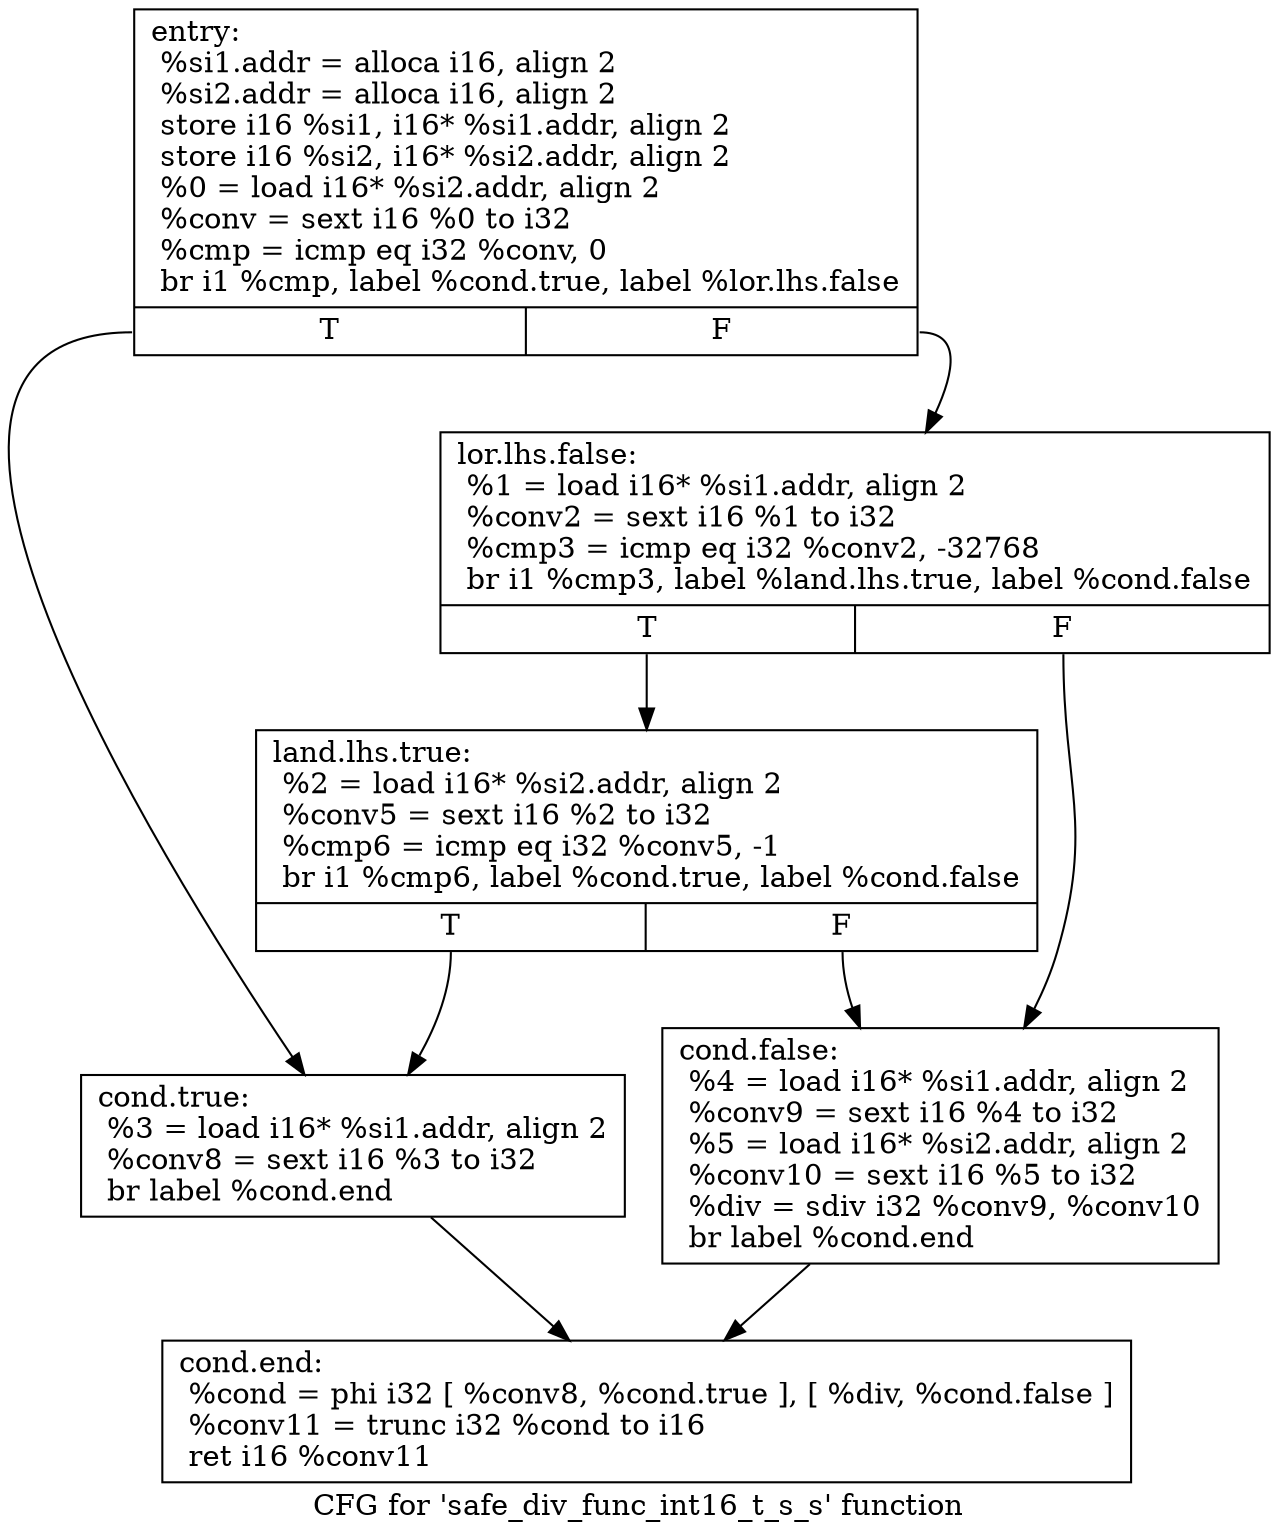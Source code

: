 digraph "CFG for 'safe_div_func_int16_t_s_s' function" {
	label="CFG for 'safe_div_func_int16_t_s_s' function";

	Node0xb3fe460 [shape=record,label="{entry:\l  %si1.addr = alloca i16, align 2\l  %si2.addr = alloca i16, align 2\l  store i16 %si1, i16* %si1.addr, align 2\l  store i16 %si2, i16* %si2.addr, align 2\l  %0 = load i16* %si2.addr, align 2\l  %conv = sext i16 %0 to i32\l  %cmp = icmp eq i32 %conv, 0\l  br i1 %cmp, label %cond.true, label %lor.lhs.false\l|{<s0>T|<s1>F}}"];
	Node0xb3fe460:s0 -> Node0xb3fe4f0;
	Node0xb3fe460:s1 -> Node0xb3fe490;
	Node0xb3fe490 [shape=record,label="{lor.lhs.false:                                    \l  %1 = load i16* %si1.addr, align 2\l  %conv2 = sext i16 %1 to i32\l  %cmp3 = icmp eq i32 %conv2, -32768\l  br i1 %cmp3, label %land.lhs.true, label %cond.false\l|{<s0>T|<s1>F}}"];
	Node0xb3fe490:s0 -> Node0xb3fe4c0;
	Node0xb3fe490:s1 -> Node0xb3fe520;
	Node0xb3fe4c0 [shape=record,label="{land.lhs.true:                                    \l  %2 = load i16* %si2.addr, align 2\l  %conv5 = sext i16 %2 to i32\l  %cmp6 = icmp eq i32 %conv5, -1\l  br i1 %cmp6, label %cond.true, label %cond.false\l|{<s0>T|<s1>F}}"];
	Node0xb3fe4c0:s0 -> Node0xb3fe4f0;
	Node0xb3fe4c0:s1 -> Node0xb3fe520;
	Node0xb3fe4f0 [shape=record,label="{cond.true:                                        \l  %3 = load i16* %si1.addr, align 2\l  %conv8 = sext i16 %3 to i32\l  br label %cond.end\l}"];
	Node0xb3fe4f0 -> Node0xb3fe550;
	Node0xb3fe520 [shape=record,label="{cond.false:                                       \l  %4 = load i16* %si1.addr, align 2\l  %conv9 = sext i16 %4 to i32\l  %5 = load i16* %si2.addr, align 2\l  %conv10 = sext i16 %5 to i32\l  %div = sdiv i32 %conv9, %conv10\l  br label %cond.end\l}"];
	Node0xb3fe520 -> Node0xb3fe550;
	Node0xb3fe550 [shape=record,label="{cond.end:                                         \l  %cond = phi i32 [ %conv8, %cond.true ], [ %div, %cond.false ]\l  %conv11 = trunc i32 %cond to i16\l  ret i16 %conv11\l}"];
}
